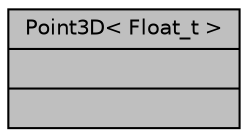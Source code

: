 digraph "Point3D&lt; Float_t &gt;"
{
 // INTERACTIVE_SVG=YES
  bgcolor="transparent";
  edge [fontname="Helvetica",fontsize="10",labelfontname="Helvetica",labelfontsize="10"];
  node [fontname="Helvetica",fontsize="10",shape=record];
  Node1 [label="{Point3D\< Float_t \>\n||}",height=0.2,width=0.4,color="black", fillcolor="grey75", style="filled" fontcolor="black"];
}
